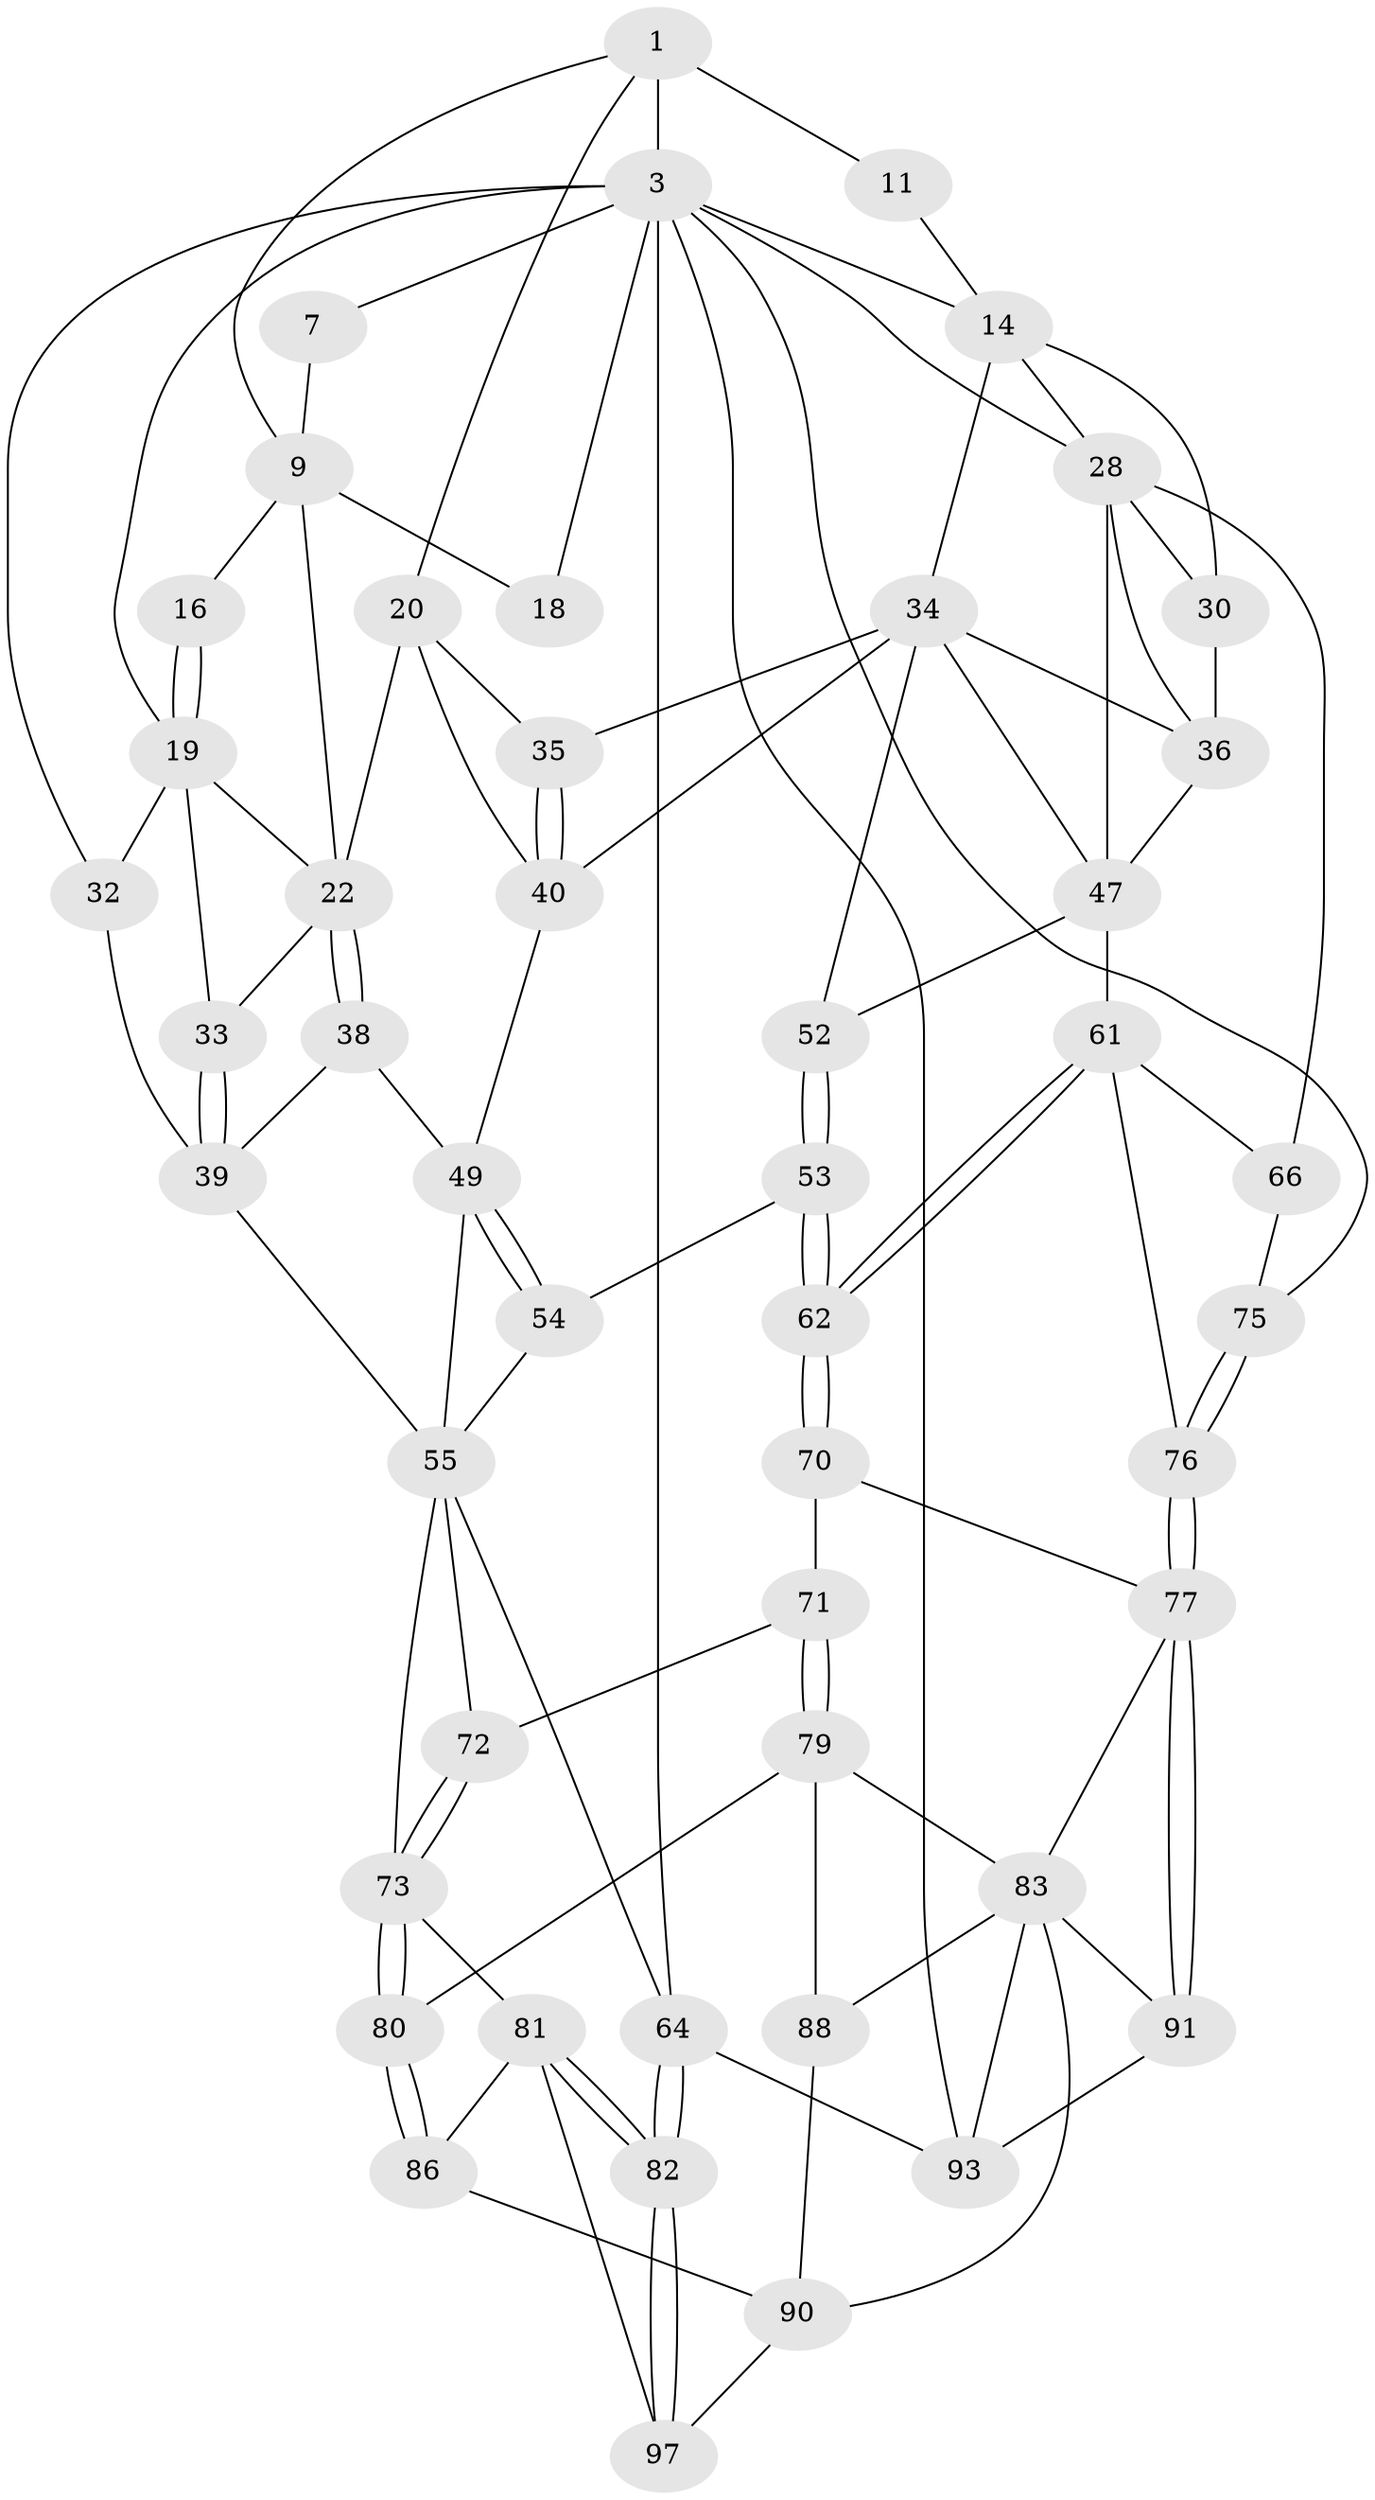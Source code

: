 // original degree distribution, {3: 0.030303030303030304, 4: 0.1919191919191919, 6: 0.18181818181818182, 5: 0.5959595959595959}
// Generated by graph-tools (version 1.1) at 2025/28/03/15/25 16:28:04]
// undirected, 49 vertices, 112 edges
graph export_dot {
graph [start="1"]
  node [color=gray90,style=filled];
  1 [pos="+0.6011085475166644+0",super="+2+8"];
  3 [pos="+1+0",super="+4+69"];
  7 [pos="+0.414027496033052+0"];
  9 [pos="+0.3702314677450576+0.09007825356841725",super="+10+17"];
  11 [pos="+0.65312920886062+0",super="+12"];
  14 [pos="+0.8289840791927472+0.1364108419175661",super="+24+15"];
  16 [pos="+0.23458130516779+0.0642818046448151"];
  18 [pos="+0.0961885393303229+0"];
  19 [pos="+0.1685620014962908+0.1847592140484258",super="+27"];
  20 [pos="+0.4454927540283754+0.25759614847629564",super="+21"];
  22 [pos="+0.3331351829518993+0.2835177610098979",super="+23"];
  28 [pos="+1+0.4077525753762147",super="+65+29"];
  30 [pos="+0.8434851053972521+0.27323188261890846"];
  32 [pos="+0+0"];
  33 [pos="+0.11858444567884922+0.32033326670778983"];
  34 [pos="+0.6710972003087318+0.28166633057371493",super="+37"];
  35 [pos="+0.580782025714628+0.3058359723236924"];
  36 [pos="+0.7197956022385669+0.31906849682635796",super="+46"];
  38 [pos="+0.2276006530926568+0.40625677813086397"];
  39 [pos="+0.11205555551174261+0.3810763637207062",super="+44"];
  40 [pos="+0.5127100989074089+0.39152484032672413",super="+41"];
  47 [pos="+0.731532210690355+0.5210357305638041",super="+60+48"];
  49 [pos="+0.3901832120998573+0.49083522411888764",super="+50"];
  52 [pos="+0.5324671150803235+0.4983867448788795"];
  53 [pos="+0.48908485228657356+0.596662105379547"];
  54 [pos="+0.4640427230029982+0.5937651747619536"];
  55 [pos="+0.20496395853852076+0.6485821437199386",super="+56+58"];
  61 [pos="+0.658647958687478+0.671342159592316",super="+68"];
  62 [pos="+0.5848943627702516+0.6924221092174586"];
  64 [pos="+0+1"];
  66 [pos="+0.8611371967739349+0.6474256837919345",super="+67"];
  70 [pos="+0.5605131652591453+0.7794033656229726"];
  71 [pos="+0.4317585028348981+0.7945672655659198"];
  72 [pos="+0.3698103553129612+0.7251517526279642"];
  73 [pos="+0.30071762746646785+0.8501626570938269",super="+74"];
  75 [pos="+1+0.7974779292715383"];
  76 [pos="+0.7998492921857533+0.9524088233761075"];
  77 [pos="+0.798066525194196+0.9549323333179771",super="+78"];
  79 [pos="+0.33797772580338153+0.8620464480244112",super="+85"];
  80 [pos="+0.32088822924961846+0.8650547561549925"];
  81 [pos="+0.1764503102366383+0.8451358963400549",super="+87"];
  82 [pos="+0+1"];
  83 [pos="+0.5402482633317073+0.8666421003196124",super="+84"];
  86 [pos="+0.3222885228849294+0.8975486464962255"];
  88 [pos="+0.44483382535312055+0.9533172649684913",super="+89"];
  90 [pos="+0.3356308529000431+0.9366399602973184",super="+96"];
  91 [pos="+0.7760365657211556+1",super="+92"];
  93 [pos="+0.693387208050244+1",super="+99"];
  97 [pos="+0.19735537431186836+1"];
  1 -- 3;
  1 -- 11 [weight=2];
  1 -- 20;
  1 -- 9;
  3 -- 32;
  3 -- 64;
  3 -- 18;
  3 -- 19;
  3 -- 7;
  3 -- 75;
  3 -- 28;
  3 -- 93;
  3 -- 14;
  7 -- 9;
  9 -- 18;
  9 -- 16;
  9 -- 22;
  11 -- 14 [weight=2];
  14 -- 34;
  14 -- 30;
  14 -- 28;
  16 -- 19;
  16 -- 19;
  19 -- 32;
  19 -- 33;
  19 -- 22;
  20 -- 35;
  20 -- 22;
  20 -- 40;
  22 -- 38;
  22 -- 38;
  22 -- 33;
  28 -- 66 [weight=2];
  28 -- 30;
  28 -- 47;
  28 -- 36;
  30 -- 36;
  32 -- 39;
  33 -- 39;
  33 -- 39;
  34 -- 35;
  34 -- 36;
  34 -- 52;
  34 -- 40;
  34 -- 47;
  35 -- 40;
  35 -- 40;
  36 -- 47;
  38 -- 39;
  38 -- 49;
  39 -- 55;
  40 -- 49;
  47 -- 61;
  47 -- 52;
  49 -- 54;
  49 -- 54;
  49 -- 55 [weight=2];
  52 -- 53;
  52 -- 53;
  53 -- 54;
  53 -- 62;
  53 -- 62;
  54 -- 55;
  55 -- 64;
  55 -- 73;
  55 -- 72;
  61 -- 62;
  61 -- 62;
  61 -- 66;
  61 -- 76;
  62 -- 70;
  62 -- 70;
  64 -- 82;
  64 -- 82;
  64 -- 93;
  66 -- 75;
  70 -- 71;
  70 -- 77;
  71 -- 72;
  71 -- 79;
  71 -- 79;
  72 -- 73;
  72 -- 73;
  73 -- 80;
  73 -- 80;
  73 -- 81;
  75 -- 76;
  75 -- 76;
  76 -- 77;
  76 -- 77;
  77 -- 91;
  77 -- 91;
  77 -- 83;
  79 -- 80;
  79 -- 88;
  79 -- 83;
  80 -- 86;
  80 -- 86;
  81 -- 82;
  81 -- 82;
  81 -- 86;
  81 -- 97;
  82 -- 97;
  82 -- 97;
  83 -- 91;
  83 -- 88 [weight=2];
  83 -- 90;
  83 -- 93;
  86 -- 90;
  88 -- 90;
  90 -- 97;
  91 -- 93 [weight=2];
}
